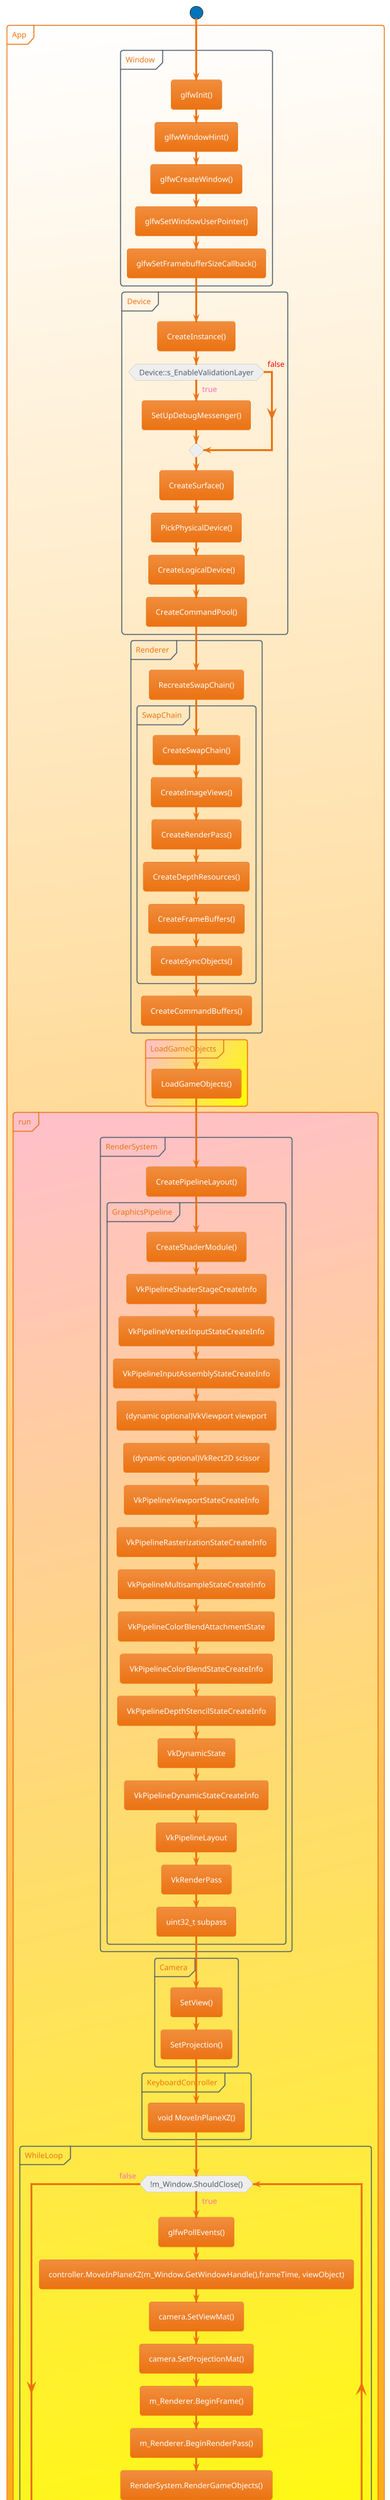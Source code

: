 @startuml BriefIntro

!theme aws-orange

start

partition #White/Orange App {

    group Window
        :glfwInit();
        :glfwWindowHint();
        :glfwCreateWindow();
        :glfwSetWindowUserPointer();
        :glfwSetFramebufferSizeCallback();
    end group

    group Device
        :CreateInstance();
        if(Device::s_EnableValidationLayer) then(<color:hotpink>true)
        :SetUpDebugMessenger();
        else(<color:red>false)
        endif
        :CreateSurface();
        :PickPhysicalDevice();
        :CreateLogicalDevice();
        :CreateCommandPool();
    end group

    group Renderer
        :RecreateSwapChain();

        group SwapChain
            :CreateSwapChain();
            :CreateImageViews();
            :CreateRenderPass();
            :CreateDepthResources();
            :CreateFrameBuffers();
            :CreateSyncObjects();
        end group

        :CreateCommandBuffers();

    end group

    partition #Pink/Yellow LoadGameObjects {
        :LoadGameObjects();
    }
    
    partition #Pink/Yellow run {
        group RenderSystem
            :CreatePipelineLayout();

            group GraphicsPipeline
                :CreateShaderModule();
                :VkPipelineShaderStageCreateInfo;
                :VkPipelineVertexInputStateCreateInfo;
                :VkPipelineInputAssemblyStateCreateInfo;
                :(dynamic optional)VkViewport viewport;
                :(dynamic optional)VkRect2D scissor;
                :VkPipelineViewportStateCreateInfo;
                :VkPipelineRasterizationStateCreateInfo;
                :VkPipelineMultisampleStateCreateInfo;
                :VkPipelineColorBlendAttachmentState;
                :VkPipelineColorBlendStateCreateInfo;
                :VkPipelineDepthStencilStateCreateInfo;
                :VkDynamicState;
                :VkPipelineDynamicStateCreateInfo;
                :VkPipelineLayout;
                :VkRenderPass;
                :uint32_t subpass;
            end group

        end group

        group Camera
            :SetView();
            :SetProjection();
        end group

        group KeyboardController
            :void MoveInPlaneXZ();
        end group

        group WhileLoop
            while(!m_Window.ShouldClose()) is(<color:hotpink>true)
                :glfwPollEvents();
                :controller.MoveInPlaneXZ(m_Window.GetWindowHandle(),frameTime, viewObject);
                :camera.SetViewMat();
                :camera.SetProjectionMat();
                :m_Renderer.BeginFrame();
                :m_Renderer.BeginRenderPass();
                :RenderSystem.RenderGameObjects();
                :m_Renderer.EndRenderPass();
                :m_Renderer.EndFrame();
            endwhile(<color:hotpink>false)
                :vkDeviceWaitIdle();
        end group
    }

    partition #Pink/Yellow clean {
        :clean();
    }

}

:exit();

stop

@enduml